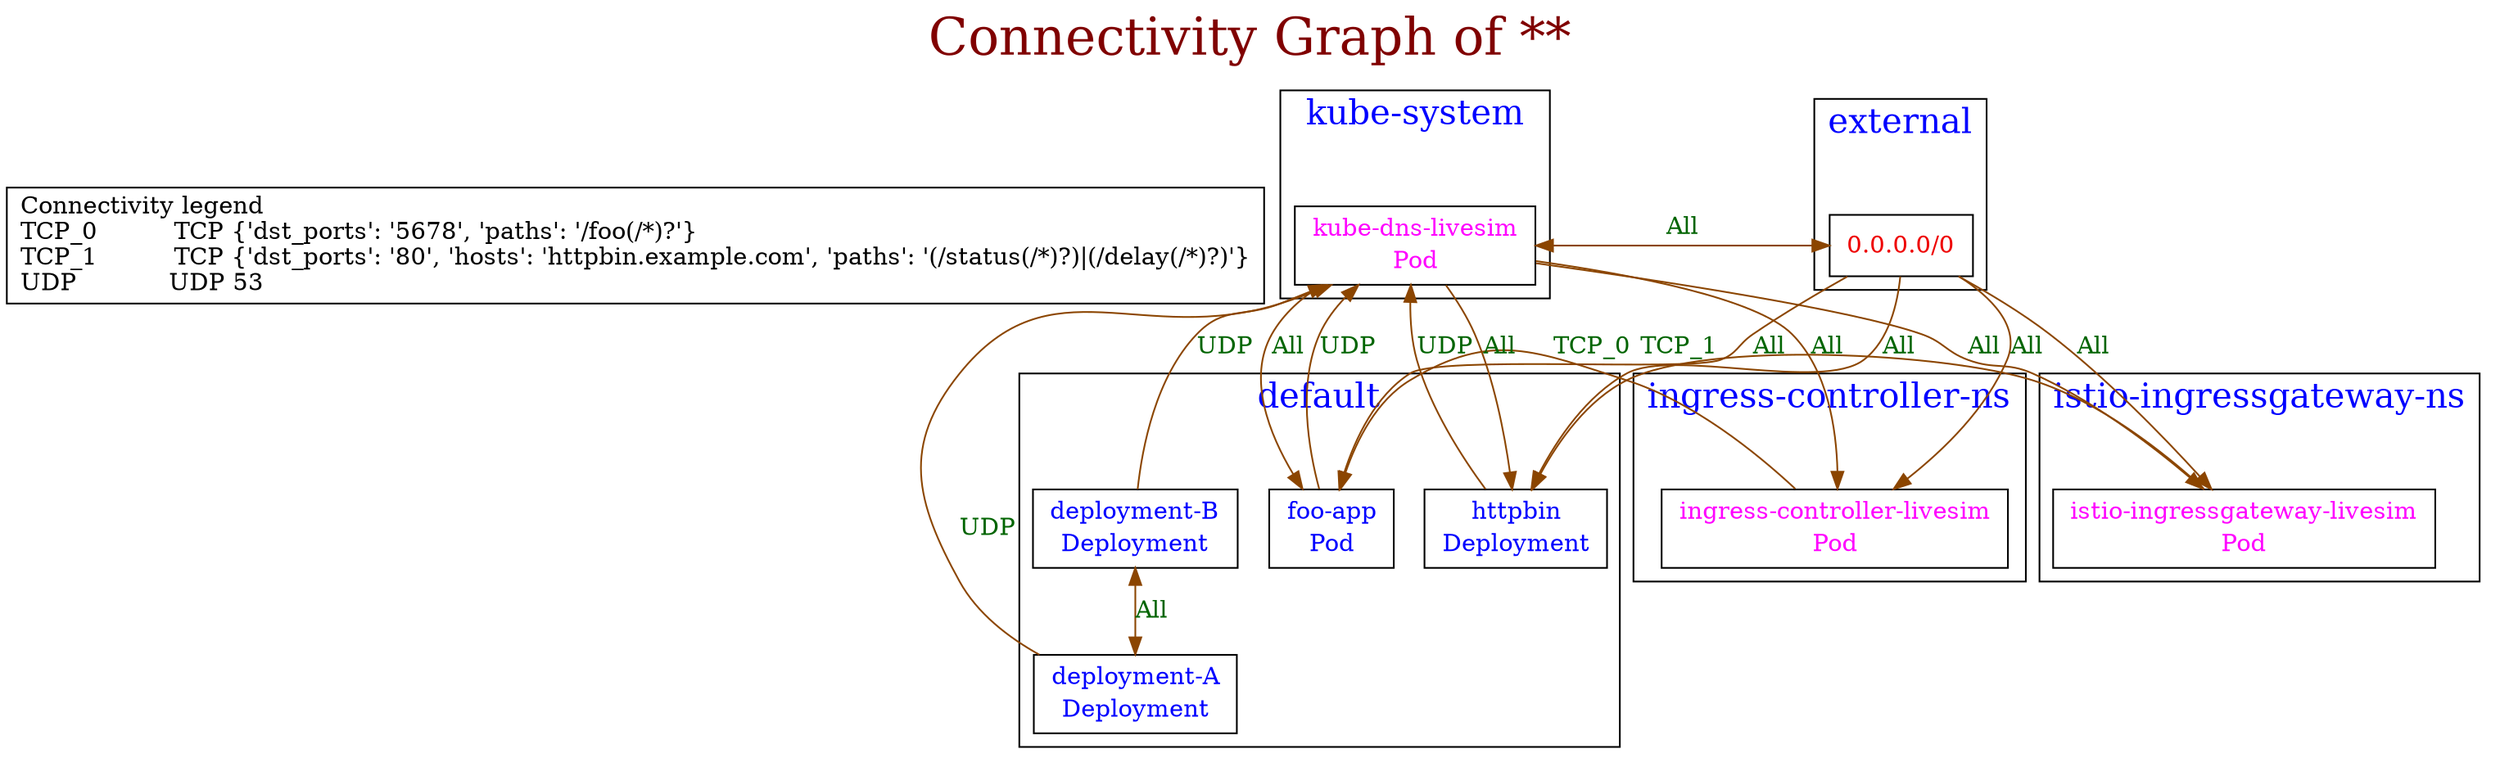 // The Connectivity Graph of **
digraph {
	label="Connectivity Graph of **"	labelloc = "t"
	fontsize=30
	fontcolor=webmaroon
	dict_box [label="Connectivity legend\lTCP_0          TCP {'dst_ports': '5678', 'paths': '/foo(/*)?'}\lTCP_1          TCP {'dst_ports': '80', 'hosts': 'httpbin.example.com', 'paths': '(/status(/*)?)|(/delay(/*)?)'}\lUDP            UDP 53\l" shape=box]
subgraph cluster_default_namespace{
	label="default"
	fontsize=20
	fontcolor=blue
	"default/deployment-A(Deployment)" [label=<<table border="0" cellspacing="0"><tr><td>deployment-A</td></tr><tr><td>Deployment</td></tr></table>> shape=box fontcolor=blue]
	"default/deployment-B(Deployment)" [label=<<table border="0" cellspacing="0"><tr><td>deployment-B</td></tr><tr><td>Deployment</td></tr></table>> shape=box fontcolor=blue]
	"default/foo-app(Pod)" [label=<<table border="0" cellspacing="0"><tr><td>foo-app</td></tr><tr><td>Pod</td></tr></table>> shape=box fontcolor=blue]
	"default/httpbin(Deployment)" [label=<<table border="0" cellspacing="0"><tr><td>httpbin</td></tr><tr><td>Deployment</td></tr></table>> shape=box fontcolor=blue]
}
subgraph cluster_external_namespace{
	label="external"
	fontsize=20
	fontcolor=blue
	"0.0.0.0/0" [label=<<table border="0" cellspacing="0"><tr><td>0.0.0.0/0</td></tr></table>> shape=box fontcolor=red2]
}
subgraph cluster_ingress_controller_ns_namespace{
	label="ingress-controller-ns"
	fontsize=20
	fontcolor=blue
	"ingress-controller-ns/ingress-controller-livesim(Pod)" [label=<<table border="0" cellspacing="0"><tr><td>ingress-controller-livesim</td></tr><tr><td>Pod</td></tr></table>> shape=box fontcolor=fuchsia]
}
subgraph cluster_istio_ingressgateway_ns_namespace{
	label="istio-ingressgateway-ns"
	fontsize=20
	fontcolor=blue
	"istio-ingressgateway-ns/istio-ingressgateway-livesim(Pod)" [label=<<table border="0" cellspacing="0"><tr><td>istio-ingressgateway-livesim</td></tr><tr><td>Pod</td></tr></table>> shape=box fontcolor=fuchsia]
}
subgraph cluster_kube_system_namespace{
	label="kube-system"
	fontsize=20
	fontcolor=blue
	"kube-system/kube-dns-livesim(Pod)" [label=<<table border="0" cellspacing="0"><tr><td>kube-dns-livesim</td></tr><tr><td>Pod</td></tr></table>> shape=box fontcolor=fuchsia]
}
	"0.0.0.0/0" -> "default/foo-app(Pod)"[label="All" color=darkorange4 fontcolor=darkgreen dir=both arrowhead=normal arrowtail=none]
	"0.0.0.0/0" -> "default/httpbin(Deployment)"[label="All" color=darkorange4 fontcolor=darkgreen dir=both arrowhead=normal arrowtail=none]
	"0.0.0.0/0" -> "ingress-controller-ns/ingress-controller-livesim(Pod)"[label="All" color=darkorange4 fontcolor=darkgreen dir=both arrowhead=normal arrowtail=none]
	"0.0.0.0/0" -> "istio-ingressgateway-ns/istio-ingressgateway-livesim(Pod)"[label="All" color=darkorange4 fontcolor=darkgreen dir=both arrowhead=normal arrowtail=none]
	"default/deployment-A(Deployment)" -> "kube-system/kube-dns-livesim(Pod)"[label="UDP" color=darkorange4 fontcolor=darkgreen dir=both arrowhead=normal arrowtail=none]
	"default/deployment-B(Deployment)" -> "default/deployment-A(Deployment)"[label="All" color=darkorange4 fontcolor=darkgreen dir=both arrowhead=normal arrowtail=normal]
	"default/deployment-B(Deployment)" -> "kube-system/kube-dns-livesim(Pod)"[label="UDP" color=darkorange4 fontcolor=darkgreen dir=both arrowhead=normal arrowtail=none]
	"default/foo-app(Pod)" -> "kube-system/kube-dns-livesim(Pod)"[label="UDP" color=darkorange4 fontcolor=darkgreen dir=both arrowhead=normal arrowtail=none]
	"default/httpbin(Deployment)" -> "kube-system/kube-dns-livesim(Pod)"[label="UDP" color=darkorange4 fontcolor=darkgreen dir=both arrowhead=normal arrowtail=none]
	"ingress-controller-ns/ingress-controller-livesim(Pod)" -> "default/foo-app(Pod)"[label="TCP_0" color=darkorange4 fontcolor=darkgreen dir=both arrowhead=normal arrowtail=none]
	"istio-ingressgateway-ns/istio-ingressgateway-livesim(Pod)" -> "default/httpbin(Deployment)"[label="TCP_1" color=darkorange4 fontcolor=darkgreen dir=both arrowhead=normal arrowtail=none]
	"kube-system/kube-dns-livesim(Pod)" -> "0.0.0.0/0"[label="All" color=darkorange4 fontcolor=darkgreen dir=both arrowhead=normal arrowtail=normal]
	"kube-system/kube-dns-livesim(Pod)" -> "default/foo-app(Pod)"[label="All" color=darkorange4 fontcolor=darkgreen dir=both arrowhead=normal arrowtail=none]
	"kube-system/kube-dns-livesim(Pod)" -> "default/httpbin(Deployment)"[label="All" color=darkorange4 fontcolor=darkgreen dir=both arrowhead=normal arrowtail=none]
	"kube-system/kube-dns-livesim(Pod)" -> "ingress-controller-ns/ingress-controller-livesim(Pod)"[label="All" color=darkorange4 fontcolor=darkgreen dir=both arrowhead=normal arrowtail=none]
	"kube-system/kube-dns-livesim(Pod)" -> "istio-ingressgateway-ns/istio-ingressgateway-livesim(Pod)"[label="All" color=darkorange4 fontcolor=darkgreen dir=both arrowhead=normal arrowtail=none]
}
